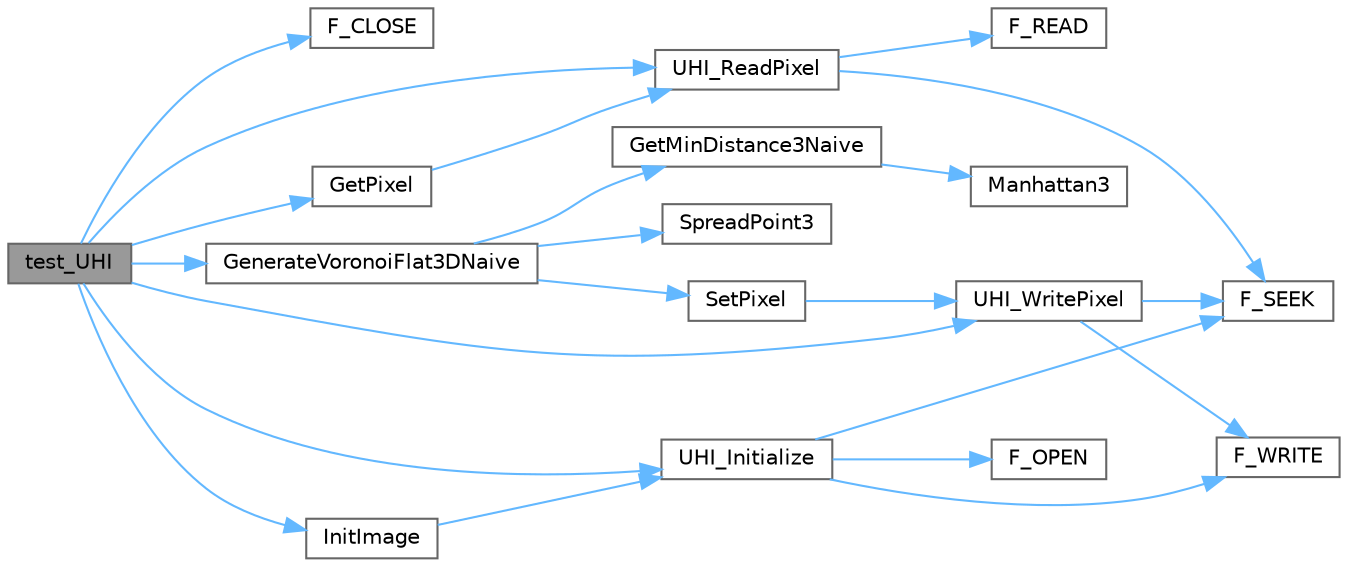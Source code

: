 digraph "test_UHI"
{
 // LATEX_PDF_SIZE
  bgcolor="transparent";
  edge [fontname=Helvetica,fontsize=10,labelfontname=Helvetica,labelfontsize=10];
  node [fontname=Helvetica,fontsize=10,shape=box,height=0.2,width=0.4];
  rankdir="LR";
  Node1 [id="Node000001",label="test_UHI",height=0.2,width=0.4,color="gray40", fillcolor="grey60", style="filled", fontcolor="black",tooltip=" "];
  Node1 -> Node2 [id="edge22_Node000001_Node000002",color="steelblue1",style="solid",tooltip=" "];
  Node2 [id="Node000002",label="F_CLOSE",height=0.2,width=0.4,color="grey40", fillcolor="white", style="filled",URL="$file___i_o_8c.html#ad62e6a72675aa7b389460e97f4e6d998",tooltip=" "];
  Node1 -> Node3 [id="edge23_Node000001_Node000003",color="steelblue1",style="solid",tooltip=" "];
  Node3 [id="Node000003",label="GenerateVoronoiFlat3DNaive",height=0.2,width=0.4,color="grey40", fillcolor="white", style="filled",URL="$synthetic__image__generator_8c.html#a2850e51614bbc71487c7ed52f10fae28",tooltip=" "];
  Node3 -> Node4 [id="edge24_Node000003_Node000004",color="steelblue1",style="solid",tooltip=" "];
  Node4 [id="Node000004",label="GetMinDistance3Naive",height=0.2,width=0.4,color="grey40", fillcolor="white", style="filled",URL="$synthetic__image__generator_8c.html#abe9bd17929405b7d28af71473f567f3c",tooltip=" "];
  Node4 -> Node5 [id="edge25_Node000004_Node000005",color="steelblue1",style="solid",tooltip=" "];
  Node5 [id="Node000005",label="Manhattan3",height=0.2,width=0.4,color="grey40", fillcolor="white", style="filled",URL="$math__functions_8c.html#ace80df346398f6e153166e87cee41d47",tooltip=" "];
  Node3 -> Node6 [id="edge26_Node000003_Node000006",color="steelblue1",style="solid",tooltip=" "];
  Node6 [id="Node000006",label="SetPixel",height=0.2,width=0.4,color="grey40", fillcolor="white", style="filled",URL="$image_8c.html#aefaa1253ccc17864ac32b9d685b821d4",tooltip=" "];
  Node6 -> Node7 [id="edge27_Node000006_Node000007",color="steelblue1",style="solid",tooltip=" "];
  Node7 [id="Node000007",label="UHI_WritePixel",height=0.2,width=0.4,color="grey40", fillcolor="white", style="filled",URL="$uhi__io_8c.html#a88066808c0a718f67bd50a325cdb5721",tooltip=" "];
  Node7 -> Node8 [id="edge28_Node000007_Node000008",color="steelblue1",style="solid",tooltip=" "];
  Node8 [id="Node000008",label="F_SEEK",height=0.2,width=0.4,color="grey40", fillcolor="white", style="filled",URL="$file___i_o_8c.html#a3ac9e7bef40307b69bdf5e0cb6904d83",tooltip=" "];
  Node7 -> Node9 [id="edge29_Node000007_Node000009",color="steelblue1",style="solid",tooltip=" "];
  Node9 [id="Node000009",label="F_WRITE",height=0.2,width=0.4,color="grey40", fillcolor="white", style="filled",URL="$file___i_o_8c.html#a94d988ea4ce93357f56c0191584246a6",tooltip=" "];
  Node3 -> Node10 [id="edge30_Node000003_Node000010",color="steelblue1",style="solid",tooltip=" "];
  Node10 [id="Node000010",label="SpreadPoint3",height=0.2,width=0.4,color="grey40", fillcolor="white", style="filled",URL="$synthetic__image__generator_8c.html#ab7214af202e08fe839b1623f5f783f59",tooltip=" "];
  Node1 -> Node11 [id="edge31_Node000001_Node000011",color="steelblue1",style="solid",tooltip=" "];
  Node11 [id="Node000011",label="GetPixel",height=0.2,width=0.4,color="grey40", fillcolor="white", style="filled",URL="$image_8c.html#a78477801fe183cdf32e60df1c92b7320",tooltip=" "];
  Node11 -> Node12 [id="edge32_Node000011_Node000012",color="steelblue1",style="solid",tooltip=" "];
  Node12 [id="Node000012",label="UHI_ReadPixel",height=0.2,width=0.4,color="grey40", fillcolor="white", style="filled",URL="$uhi__io_8c.html#ad7fd2d84633ee6e0355a950deeacd220",tooltip=" "];
  Node12 -> Node13 [id="edge33_Node000012_Node000013",color="steelblue1",style="solid",tooltip=" "];
  Node13 [id="Node000013",label="F_READ",height=0.2,width=0.4,color="grey40", fillcolor="white", style="filled",URL="$file___i_o_8c.html#a6d14febd2771048b4a06dd86ea17718d",tooltip=" "];
  Node12 -> Node8 [id="edge34_Node000012_Node000008",color="steelblue1",style="solid",tooltip=" "];
  Node1 -> Node14 [id="edge35_Node000001_Node000014",color="steelblue1",style="solid",tooltip=" "];
  Node14 [id="Node000014",label="InitImage",height=0.2,width=0.4,color="grey40", fillcolor="white", style="filled",URL="$image_8c.html#a8fa9b237f1e684b54af1748f9a66d666",tooltip=" "];
  Node14 -> Node15 [id="edge36_Node000014_Node000015",color="steelblue1",style="solid",tooltip=" "];
  Node15 [id="Node000015",label="UHI_Initialize",height=0.2,width=0.4,color="grey40", fillcolor="white", style="filled",URL="$uhi__io_8c.html#a6114b6569fbd42d5a3fa05f4cd82cc7e",tooltip=" "];
  Node15 -> Node16 [id="edge37_Node000015_Node000016",color="steelblue1",style="solid",tooltip=" "];
  Node16 [id="Node000016",label="F_OPEN",height=0.2,width=0.4,color="grey40", fillcolor="white", style="filled",URL="$file___i_o_8c.html#a05d25080a4592a86386f6d0d3d48496c",tooltip=" "];
  Node15 -> Node8 [id="edge38_Node000015_Node000008",color="steelblue1",style="solid",tooltip=" "];
  Node15 -> Node9 [id="edge39_Node000015_Node000009",color="steelblue1",style="solid",tooltip=" "];
  Node1 -> Node15 [id="edge40_Node000001_Node000015",color="steelblue1",style="solid",tooltip=" "];
  Node1 -> Node12 [id="edge41_Node000001_Node000012",color="steelblue1",style="solid",tooltip=" "];
  Node1 -> Node7 [id="edge42_Node000001_Node000007",color="steelblue1",style="solid",tooltip=" "];
}
